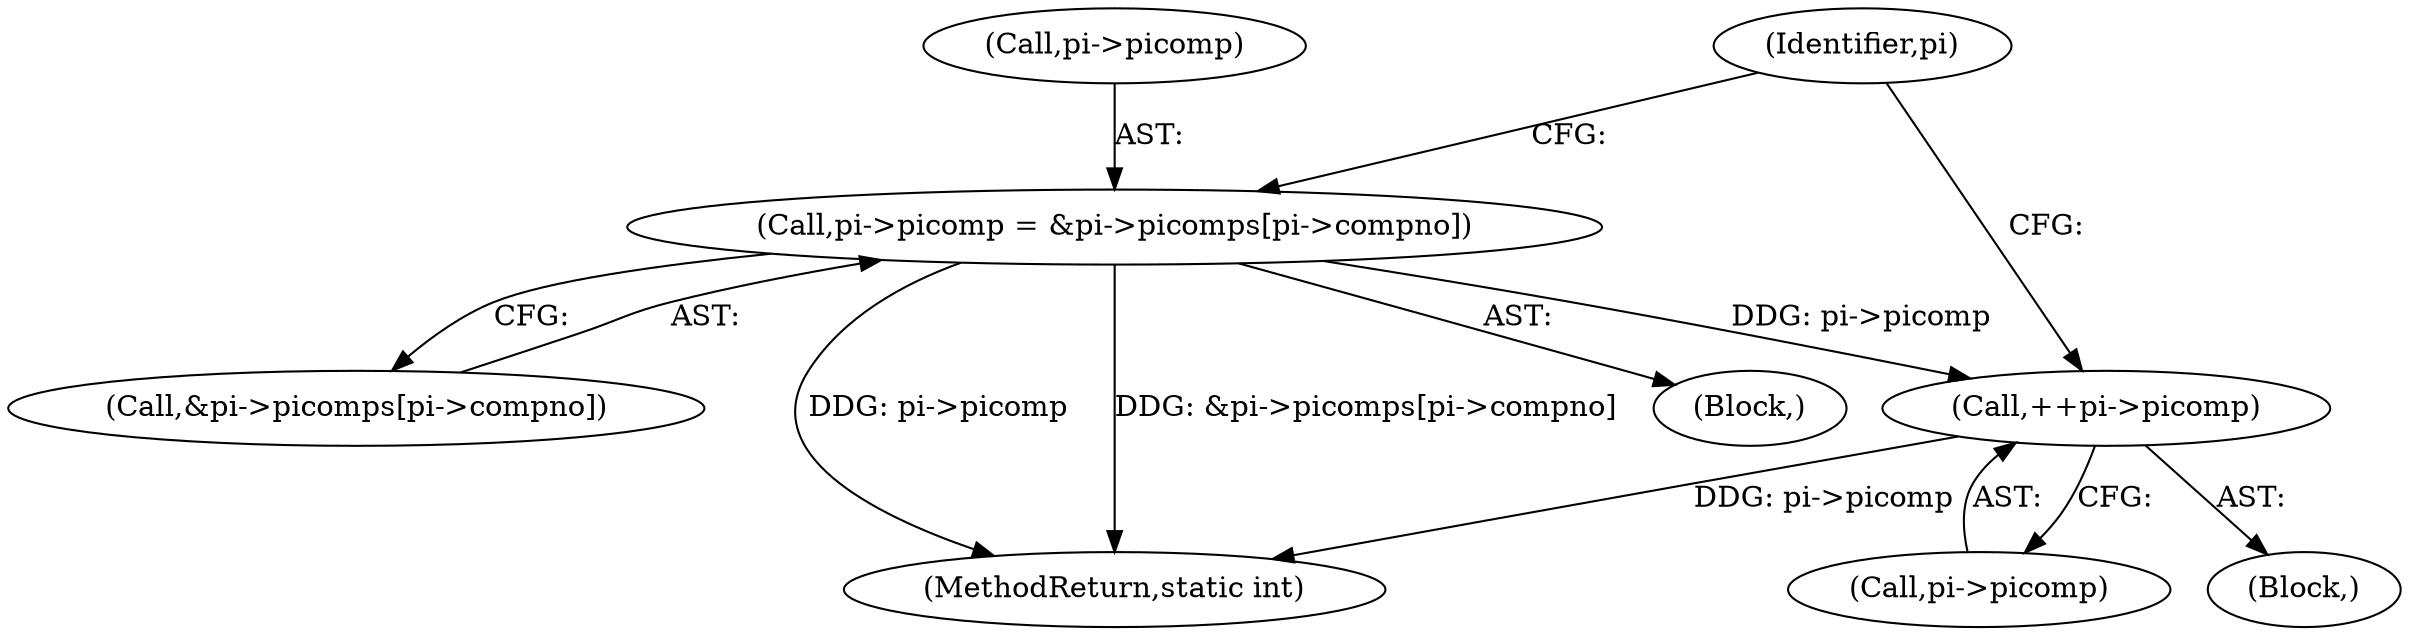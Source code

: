 digraph "0_jasper_aa0b0f79ade5eef8b0e7a214c03f5af54b36ba7d_2@array" {
"1000356" [label="(Call,pi->picomp = &pi->picomps[pi->compno])"];
"1000390" [label="(Call,++pi->picomp)"];
"1000360" [label="(Call,&pi->picomps[pi->compno])"];
"1000357" [label="(Call,pi->picomp)"];
"1000356" [label="(Call,pi->picomp = &pi->picomps[pi->compno])"];
"1000672" [label="(MethodReturn,static int)"];
"1000371" [label="(Identifier,pi)"];
"1000390" [label="(Call,++pi->picomp)"];
"1000348" [label="(Block,)"];
"1000385" [label="(Block,)"];
"1000391" [label="(Call,pi->picomp)"];
"1000356" -> "1000348"  [label="AST: "];
"1000356" -> "1000360"  [label="CFG: "];
"1000357" -> "1000356"  [label="AST: "];
"1000360" -> "1000356"  [label="AST: "];
"1000371" -> "1000356"  [label="CFG: "];
"1000356" -> "1000672"  [label="DDG: pi->picomp"];
"1000356" -> "1000672"  [label="DDG: &pi->picomps[pi->compno]"];
"1000356" -> "1000390"  [label="DDG: pi->picomp"];
"1000390" -> "1000385"  [label="AST: "];
"1000390" -> "1000391"  [label="CFG: "];
"1000391" -> "1000390"  [label="AST: "];
"1000371" -> "1000390"  [label="CFG: "];
"1000390" -> "1000672"  [label="DDG: pi->picomp"];
}
